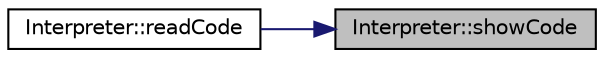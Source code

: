 digraph "Interpreter::showCode"
{
 // LATEX_PDF_SIZE
  edge [fontname="Helvetica",fontsize="10",labelfontname="Helvetica",labelfontsize="10"];
  node [fontname="Helvetica",fontsize="10",shape=record];
  rankdir="RL";
  Node1 [label="Interpreter::showCode",height=0.2,width=0.4,color="black", fillcolor="grey75", style="filled", fontcolor="black",tooltip="Permite mostrar el código reinterpretado en consola."];
  Node1 -> Node2 [dir="back",color="midnightblue",fontsize="10",style="solid",fontname="Helvetica"];
  Node2 [label="Interpreter::readCode",height=0.2,width=0.4,color="black", fillcolor="white", style="filled",URL="$classInterpreter.html#afee497455dedc1993e8a61d2c0bb8f42",tooltip="Se encarga de reorganizar el código de forma que sea entendible para el interprete."];
}
